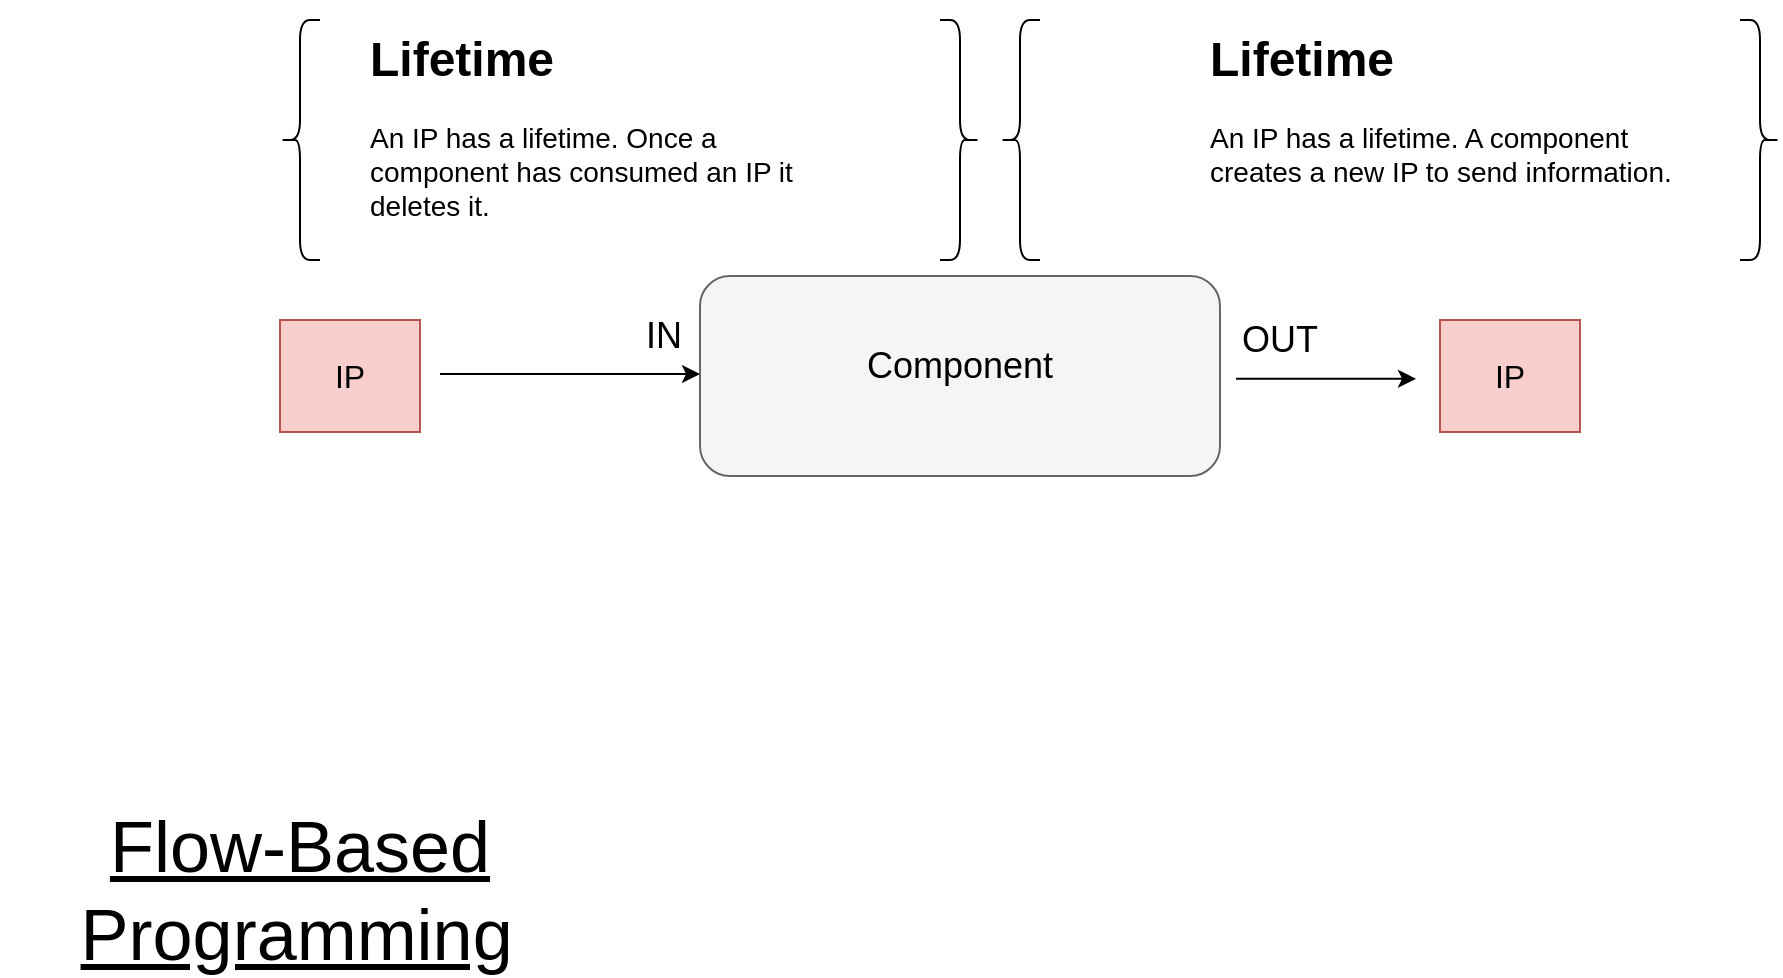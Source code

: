 <mxfile version="15.2.7" type="device"><diagram id="pcaaQmTFH2aQWBKelV1g" name="Page-1"><mxGraphModel dx="1106" dy="830" grid="1" gridSize="10" guides="1" tooltips="1" connect="1" arrows="1" fold="1" page="1" pageScale="1" pageWidth="1169" pageHeight="827" math="0" shadow="0"><root><mxCell id="0"/><mxCell id="1" parent="0"/><mxCell id="6UaqGpPZ1TzohKIXtrnp-2" value="&lt;font style=&quot;font-size: 16px&quot;&gt;IP&lt;/font&gt;" style="rounded=0;whiteSpace=wrap;html=1;fillColor=#f8cecc;strokeColor=#b85450;" parent="1" vertex="1"><mxGeometry x="240" y="430" width="70" height="56" as="geometry"/></mxCell><mxCell id="6UaqGpPZ1TzohKIXtrnp-3" value="" style="rounded=1;whiteSpace=wrap;html=1;fillColor=#f5f5f5;strokeColor=#666666;fontColor=#333333;" parent="1" vertex="1"><mxGeometry x="450" y="408" width="260" height="100" as="geometry"/></mxCell><mxCell id="6UaqGpPZ1TzohKIXtrnp-4" value="" style="endArrow=classic;html=1;" parent="1" edge="1"><mxGeometry width="50" height="50" relative="1" as="geometry"><mxPoint x="320" y="457.0" as="sourcePoint"/><mxPoint x="450" y="457.0" as="targetPoint"/></mxGeometry></mxCell><mxCell id="6UaqGpPZ1TzohKIXtrnp-5" value="&lt;font style=&quot;font-size: 18px&quot;&gt;Component&lt;/font&gt;" style="text;html=1;strokeColor=none;fillColor=none;align=center;verticalAlign=middle;whiteSpace=wrap;rounded=0;" parent="1" vertex="1"><mxGeometry x="525" y="428" width="110" height="50" as="geometry"/></mxCell><mxCell id="6UaqGpPZ1TzohKIXtrnp-6" value="&lt;font style=&quot;font-size: 18px&quot;&gt;IN&lt;/font&gt;" style="text;html=1;strokeColor=none;fillColor=none;align=center;verticalAlign=middle;whiteSpace=wrap;rounded=0;" parent="1" vertex="1"><mxGeometry x="402" y="428" width="60" height="20" as="geometry"/></mxCell><mxCell id="6UaqGpPZ1TzohKIXtrnp-7" value="&lt;h1&gt;Lifetime&lt;/h1&gt;&lt;div&gt;&lt;font style=&quot;font-size: 14px&quot;&gt;An IP has a lifetime. Once a component has consumed an IP it deletes it.&amp;nbsp;&lt;/font&gt;&lt;br&gt;&lt;/div&gt;" style="text;html=1;strokeColor=none;fillColor=none;spacing=5;spacingTop=-20;whiteSpace=wrap;overflow=hidden;rounded=0;" parent="1" vertex="1"><mxGeometry x="280" y="280" width="250" height="110" as="geometry"/></mxCell><mxCell id="6UaqGpPZ1TzohKIXtrnp-8" value="" style="endArrow=classic;html=1;" parent="1" edge="1"><mxGeometry width="50" height="50" relative="1" as="geometry"><mxPoint x="718" y="459.41" as="sourcePoint"/><mxPoint x="808" y="459.41" as="targetPoint"/></mxGeometry></mxCell><mxCell id="6UaqGpPZ1TzohKIXtrnp-9" value="&lt;font style=&quot;font-size: 18px&quot;&gt;OUT&lt;/font&gt;" style="text;html=1;strokeColor=none;fillColor=none;align=center;verticalAlign=middle;whiteSpace=wrap;rounded=0;" parent="1" vertex="1"><mxGeometry x="710" y="430" width="60" height="20" as="geometry"/></mxCell><mxCell id="6UaqGpPZ1TzohKIXtrnp-10" value="&lt;font style=&quot;font-size: 16px&quot;&gt;IP&lt;/font&gt;" style="rounded=0;whiteSpace=wrap;html=1;fillColor=#f8cecc;strokeColor=#b85450;" parent="1" vertex="1"><mxGeometry x="820" y="430" width="70" height="56" as="geometry"/></mxCell><mxCell id="6UaqGpPZ1TzohKIXtrnp-11" value="" style="shape=curlyBracket;whiteSpace=wrap;html=1;rounded=1;" parent="1" vertex="1"><mxGeometry x="240" y="280" width="20" height="120" as="geometry"/></mxCell><mxCell id="6UaqGpPZ1TzohKIXtrnp-12" value="" style="shape=curlyBracket;whiteSpace=wrap;html=1;rounded=1;flipH=1;" parent="1" vertex="1"><mxGeometry x="570" y="280" width="20" height="120" as="geometry"/></mxCell><mxCell id="6UaqGpPZ1TzohKIXtrnp-13" value="&lt;h1&gt;Lifetime&lt;/h1&gt;&lt;div&gt;&lt;font style=&quot;font-size: 14px&quot;&gt;An IP has a lifetime. A component creates a new IP to send information.&lt;/font&gt;&lt;br&gt;&lt;/div&gt;" style="text;html=1;strokeColor=none;fillColor=none;spacing=5;spacingTop=-20;whiteSpace=wrap;overflow=hidden;rounded=0;" parent="1" vertex="1"><mxGeometry x="700" y="280" width="250" height="110" as="geometry"/></mxCell><mxCell id="6UaqGpPZ1TzohKIXtrnp-14" value="" style="shape=curlyBracket;whiteSpace=wrap;html=1;rounded=1;" parent="1" vertex="1"><mxGeometry x="600" y="280" width="20" height="120" as="geometry"/></mxCell><mxCell id="6UaqGpPZ1TzohKIXtrnp-15" value="" style="shape=curlyBracket;whiteSpace=wrap;html=1;rounded=1;flipH=1;" parent="1" vertex="1"><mxGeometry x="970" y="280" width="20" height="120" as="geometry"/></mxCell><mxCell id="6UaqGpPZ1TzohKIXtrnp-16" value="&lt;font size=&quot;1&quot;&gt;&lt;u style=&quot;font-size: 36px&quot;&gt;Flow-Based Programming&lt;/u&gt;&lt;/font&gt;&amp;nbsp;" style="text;html=1;strokeColor=none;fillColor=none;align=center;verticalAlign=middle;whiteSpace=wrap;rounded=0;" parent="1" vertex="1"><mxGeometry x="100" y="690" width="300" height="50" as="geometry"/></mxCell></root></mxGraphModel></diagram></mxfile>